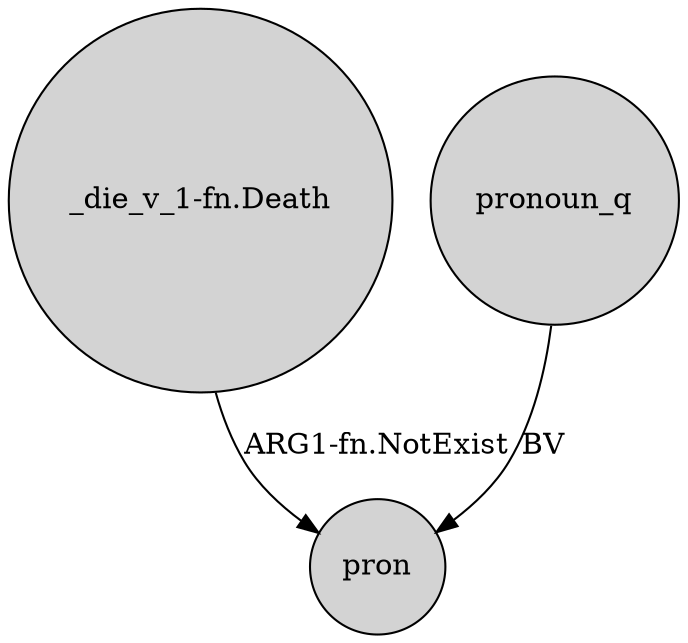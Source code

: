 digraph {
	node [shape=circle style=filled]
	"_die_v_1-fn.Death" -> pron [label="ARG1-fn.NotExist"]
	pronoun_q -> pron [label=BV]
}
